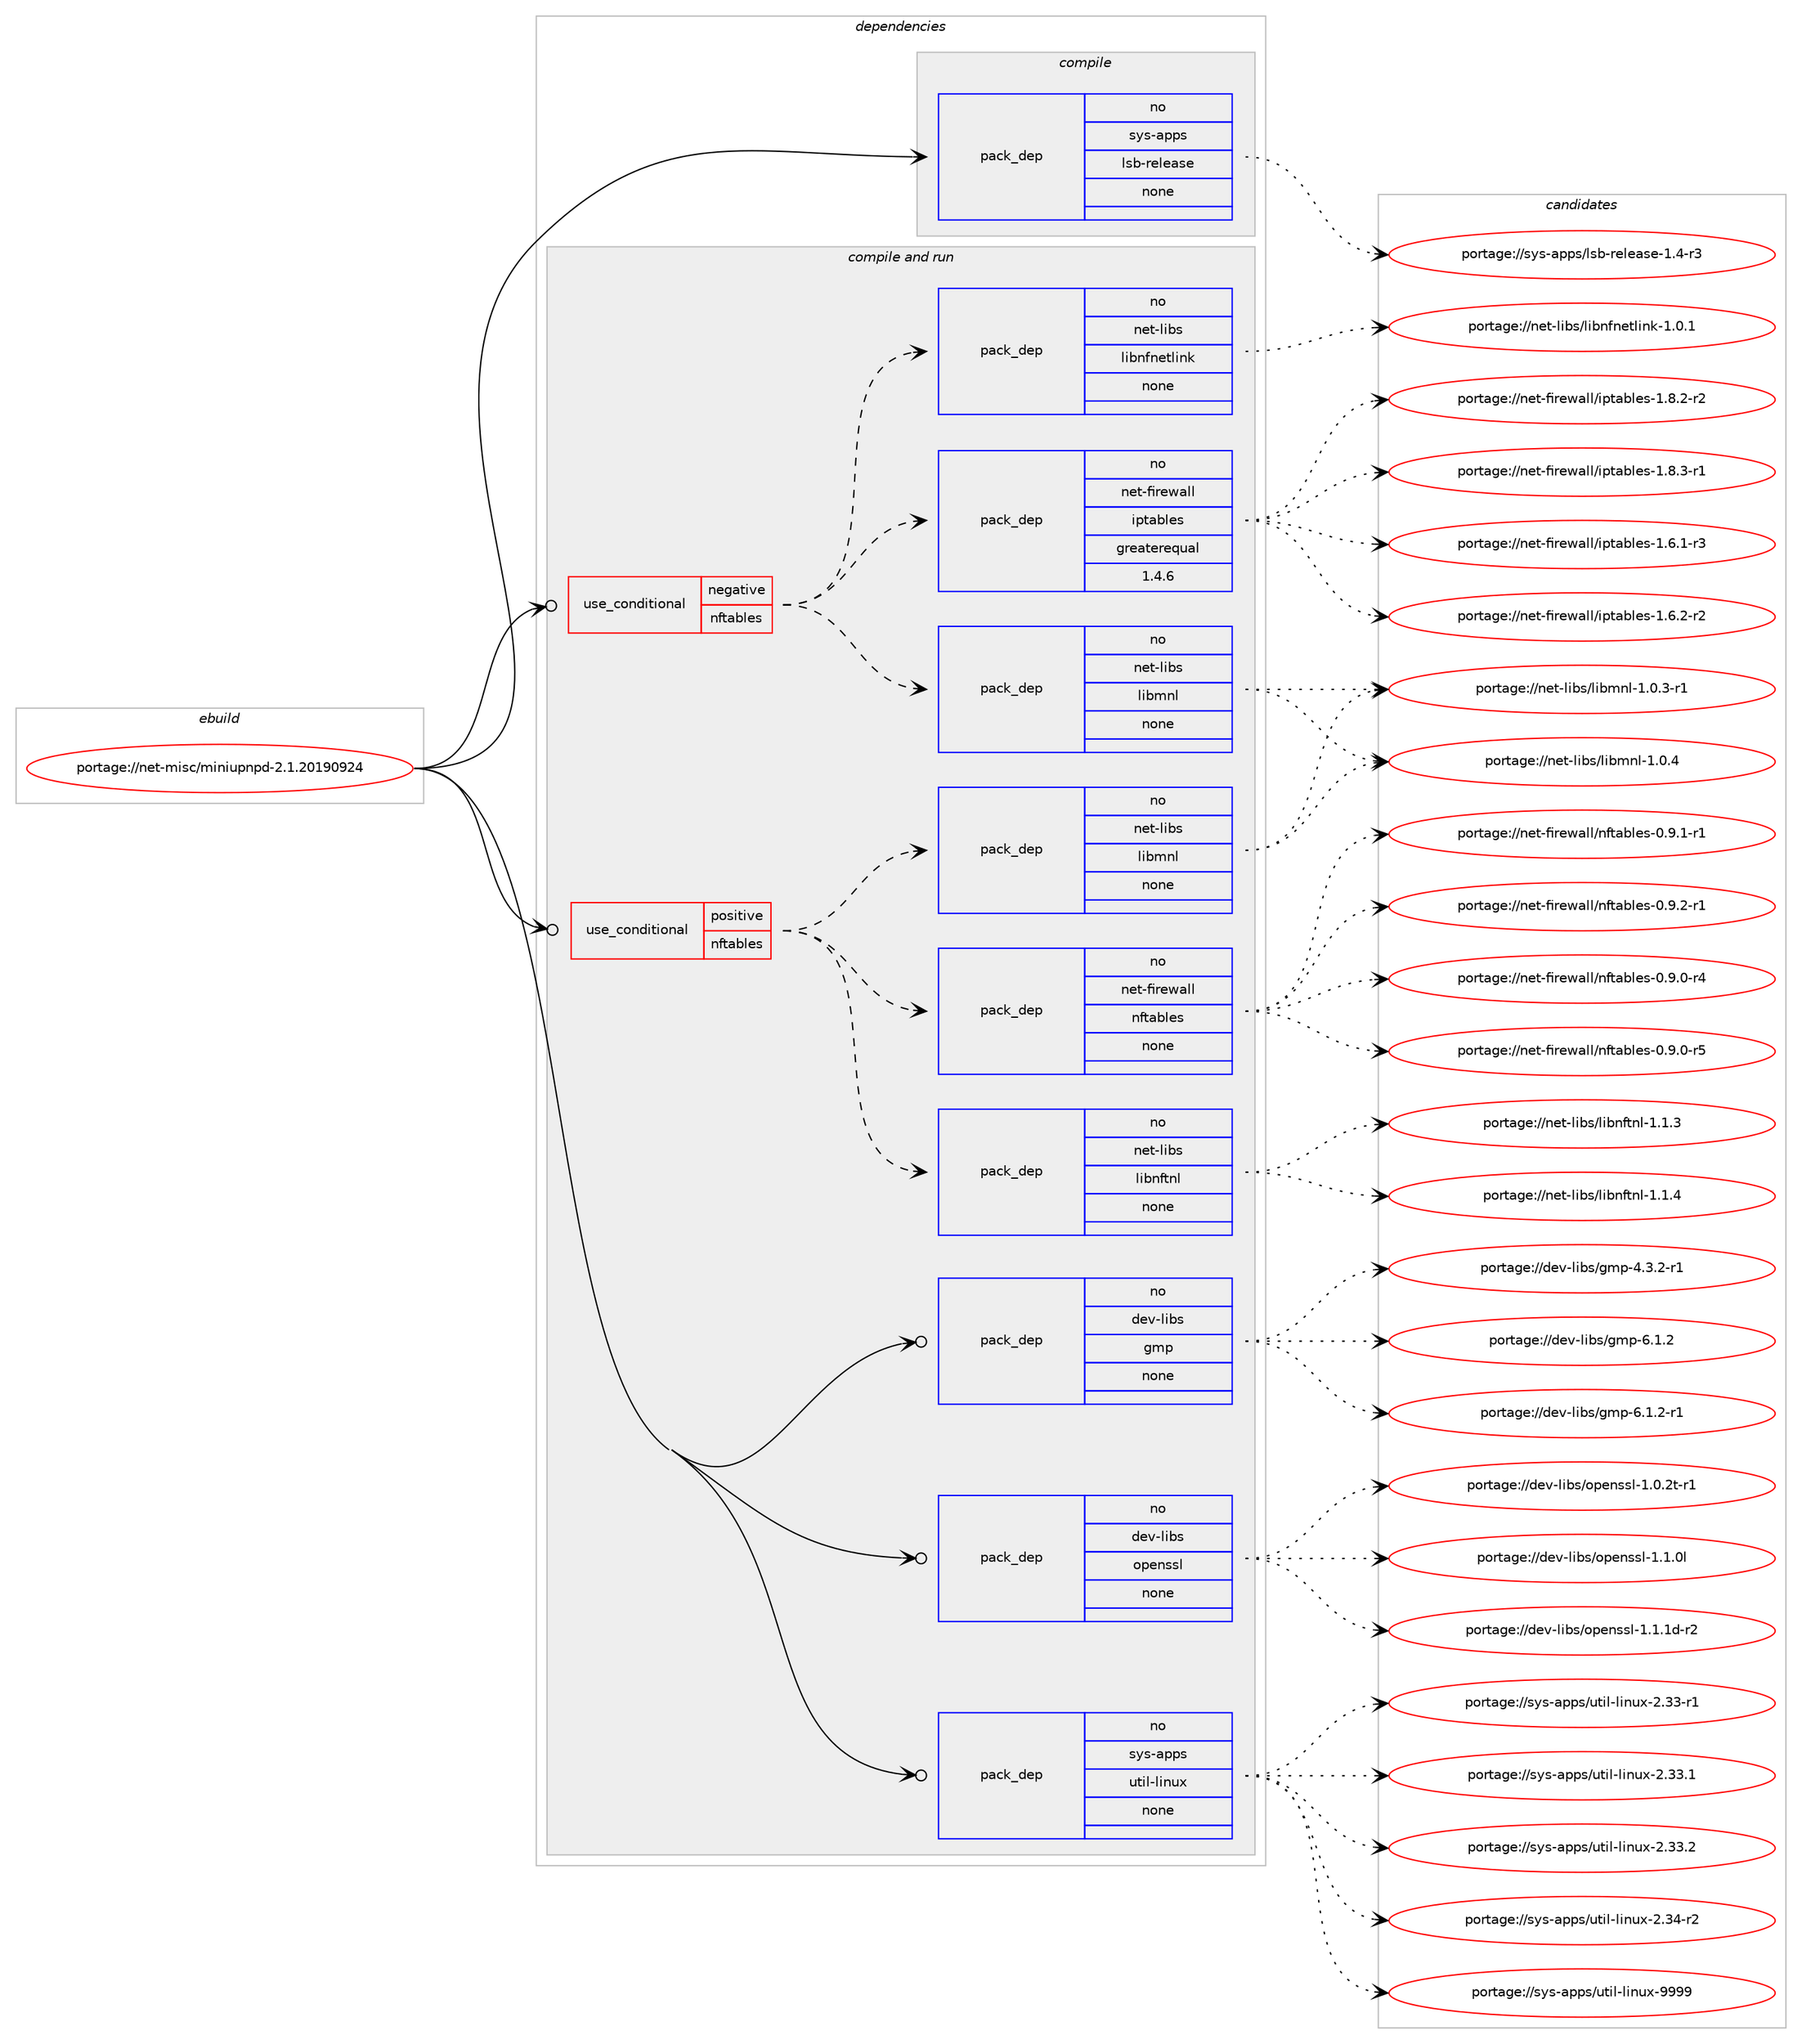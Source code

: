 digraph prolog {

# *************
# Graph options
# *************

newrank=true;
concentrate=true;
compound=true;
graph [rankdir=LR,fontname=Helvetica,fontsize=10,ranksep=1.5];#, ranksep=2.5, nodesep=0.2];
edge  [arrowhead=vee];
node  [fontname=Helvetica,fontsize=10];

# **********
# The ebuild
# **********

subgraph cluster_leftcol {
color=gray;
rank=same;
label=<<i>ebuild</i>>;
id [label="portage://net-misc/miniupnpd-2.1.20190924", color=red, width=4, href="../net-misc/miniupnpd-2.1.20190924.svg"];
}

# ****************
# The dependencies
# ****************

subgraph cluster_midcol {
color=gray;
label=<<i>dependencies</i>>;
subgraph cluster_compile {
fillcolor="#eeeeee";
style=filled;
label=<<i>compile</i>>;
subgraph pack269283 {
dependency367346 [label=<<TABLE BORDER="0" CELLBORDER="1" CELLSPACING="0" CELLPADDING="4" WIDTH="220"><TR><TD ROWSPAN="6" CELLPADDING="30">pack_dep</TD></TR><TR><TD WIDTH="110">no</TD></TR><TR><TD>sys-apps</TD></TR><TR><TD>lsb-release</TD></TR><TR><TD>none</TD></TR><TR><TD></TD></TR></TABLE>>, shape=none, color=blue];
}
id:e -> dependency367346:w [weight=20,style="solid",arrowhead="vee"];
}
subgraph cluster_compileandrun {
fillcolor="#eeeeee";
style=filled;
label=<<i>compile and run</i>>;
subgraph cond91948 {
dependency367347 [label=<<TABLE BORDER="0" CELLBORDER="1" CELLSPACING="0" CELLPADDING="4"><TR><TD ROWSPAN="3" CELLPADDING="10">use_conditional</TD></TR><TR><TD>negative</TD></TR><TR><TD>nftables</TD></TR></TABLE>>, shape=none, color=red];
subgraph pack269284 {
dependency367348 [label=<<TABLE BORDER="0" CELLBORDER="1" CELLSPACING="0" CELLPADDING="4" WIDTH="220"><TR><TD ROWSPAN="6" CELLPADDING="30">pack_dep</TD></TR><TR><TD WIDTH="110">no</TD></TR><TR><TD>net-firewall</TD></TR><TR><TD>iptables</TD></TR><TR><TD>greaterequal</TD></TR><TR><TD>1.4.6</TD></TR></TABLE>>, shape=none, color=blue];
}
dependency367347:e -> dependency367348:w [weight=20,style="dashed",arrowhead="vee"];
subgraph pack269285 {
dependency367349 [label=<<TABLE BORDER="0" CELLBORDER="1" CELLSPACING="0" CELLPADDING="4" WIDTH="220"><TR><TD ROWSPAN="6" CELLPADDING="30">pack_dep</TD></TR><TR><TD WIDTH="110">no</TD></TR><TR><TD>net-libs</TD></TR><TR><TD>libnfnetlink</TD></TR><TR><TD>none</TD></TR><TR><TD></TD></TR></TABLE>>, shape=none, color=blue];
}
dependency367347:e -> dependency367349:w [weight=20,style="dashed",arrowhead="vee"];
subgraph pack269286 {
dependency367350 [label=<<TABLE BORDER="0" CELLBORDER="1" CELLSPACING="0" CELLPADDING="4" WIDTH="220"><TR><TD ROWSPAN="6" CELLPADDING="30">pack_dep</TD></TR><TR><TD WIDTH="110">no</TD></TR><TR><TD>net-libs</TD></TR><TR><TD>libmnl</TD></TR><TR><TD>none</TD></TR><TR><TD></TD></TR></TABLE>>, shape=none, color=blue];
}
dependency367347:e -> dependency367350:w [weight=20,style="dashed",arrowhead="vee"];
}
id:e -> dependency367347:w [weight=20,style="solid",arrowhead="odotvee"];
subgraph cond91949 {
dependency367351 [label=<<TABLE BORDER="0" CELLBORDER="1" CELLSPACING="0" CELLPADDING="4"><TR><TD ROWSPAN="3" CELLPADDING="10">use_conditional</TD></TR><TR><TD>positive</TD></TR><TR><TD>nftables</TD></TR></TABLE>>, shape=none, color=red];
subgraph pack269287 {
dependency367352 [label=<<TABLE BORDER="0" CELLBORDER="1" CELLSPACING="0" CELLPADDING="4" WIDTH="220"><TR><TD ROWSPAN="6" CELLPADDING="30">pack_dep</TD></TR><TR><TD WIDTH="110">no</TD></TR><TR><TD>net-firewall</TD></TR><TR><TD>nftables</TD></TR><TR><TD>none</TD></TR><TR><TD></TD></TR></TABLE>>, shape=none, color=blue];
}
dependency367351:e -> dependency367352:w [weight=20,style="dashed",arrowhead="vee"];
subgraph pack269288 {
dependency367353 [label=<<TABLE BORDER="0" CELLBORDER="1" CELLSPACING="0" CELLPADDING="4" WIDTH="220"><TR><TD ROWSPAN="6" CELLPADDING="30">pack_dep</TD></TR><TR><TD WIDTH="110">no</TD></TR><TR><TD>net-libs</TD></TR><TR><TD>libnftnl</TD></TR><TR><TD>none</TD></TR><TR><TD></TD></TR></TABLE>>, shape=none, color=blue];
}
dependency367351:e -> dependency367353:w [weight=20,style="dashed",arrowhead="vee"];
subgraph pack269289 {
dependency367354 [label=<<TABLE BORDER="0" CELLBORDER="1" CELLSPACING="0" CELLPADDING="4" WIDTH="220"><TR><TD ROWSPAN="6" CELLPADDING="30">pack_dep</TD></TR><TR><TD WIDTH="110">no</TD></TR><TR><TD>net-libs</TD></TR><TR><TD>libmnl</TD></TR><TR><TD>none</TD></TR><TR><TD></TD></TR></TABLE>>, shape=none, color=blue];
}
dependency367351:e -> dependency367354:w [weight=20,style="dashed",arrowhead="vee"];
}
id:e -> dependency367351:w [weight=20,style="solid",arrowhead="odotvee"];
subgraph pack269290 {
dependency367355 [label=<<TABLE BORDER="0" CELLBORDER="1" CELLSPACING="0" CELLPADDING="4" WIDTH="220"><TR><TD ROWSPAN="6" CELLPADDING="30">pack_dep</TD></TR><TR><TD WIDTH="110">no</TD></TR><TR><TD>dev-libs</TD></TR><TR><TD>gmp</TD></TR><TR><TD>none</TD></TR><TR><TD></TD></TR></TABLE>>, shape=none, color=blue];
}
id:e -> dependency367355:w [weight=20,style="solid",arrowhead="odotvee"];
subgraph pack269291 {
dependency367356 [label=<<TABLE BORDER="0" CELLBORDER="1" CELLSPACING="0" CELLPADDING="4" WIDTH="220"><TR><TD ROWSPAN="6" CELLPADDING="30">pack_dep</TD></TR><TR><TD WIDTH="110">no</TD></TR><TR><TD>dev-libs</TD></TR><TR><TD>openssl</TD></TR><TR><TD>none</TD></TR><TR><TD></TD></TR></TABLE>>, shape=none, color=blue];
}
id:e -> dependency367356:w [weight=20,style="solid",arrowhead="odotvee"];
subgraph pack269292 {
dependency367357 [label=<<TABLE BORDER="0" CELLBORDER="1" CELLSPACING="0" CELLPADDING="4" WIDTH="220"><TR><TD ROWSPAN="6" CELLPADDING="30">pack_dep</TD></TR><TR><TD WIDTH="110">no</TD></TR><TR><TD>sys-apps</TD></TR><TR><TD>util-linux</TD></TR><TR><TD>none</TD></TR><TR><TD></TD></TR></TABLE>>, shape=none, color=blue];
}
id:e -> dependency367357:w [weight=20,style="solid",arrowhead="odotvee"];
}
subgraph cluster_run {
fillcolor="#eeeeee";
style=filled;
label=<<i>run</i>>;
}
}

# **************
# The candidates
# **************

subgraph cluster_choices {
rank=same;
color=gray;
label=<<i>candidates</i>>;

subgraph choice269283 {
color=black;
nodesep=1;
choiceportage115121115459711211211547108115984511410110810197115101454946524511451 [label="portage://sys-apps/lsb-release-1.4-r3", color=red, width=4,href="../sys-apps/lsb-release-1.4-r3.svg"];
dependency367346:e -> choiceportage115121115459711211211547108115984511410110810197115101454946524511451:w [style=dotted,weight="100"];
}
subgraph choice269284 {
color=black;
nodesep=1;
choiceportage11010111645102105114101119971081084710511211697981081011154549465446494511451 [label="portage://net-firewall/iptables-1.6.1-r3", color=red, width=4,href="../net-firewall/iptables-1.6.1-r3.svg"];
choiceportage11010111645102105114101119971081084710511211697981081011154549465446504511450 [label="portage://net-firewall/iptables-1.6.2-r2", color=red, width=4,href="../net-firewall/iptables-1.6.2-r2.svg"];
choiceportage11010111645102105114101119971081084710511211697981081011154549465646504511450 [label="portage://net-firewall/iptables-1.8.2-r2", color=red, width=4,href="../net-firewall/iptables-1.8.2-r2.svg"];
choiceportage11010111645102105114101119971081084710511211697981081011154549465646514511449 [label="portage://net-firewall/iptables-1.8.3-r1", color=red, width=4,href="../net-firewall/iptables-1.8.3-r1.svg"];
dependency367348:e -> choiceportage11010111645102105114101119971081084710511211697981081011154549465446494511451:w [style=dotted,weight="100"];
dependency367348:e -> choiceportage11010111645102105114101119971081084710511211697981081011154549465446504511450:w [style=dotted,weight="100"];
dependency367348:e -> choiceportage11010111645102105114101119971081084710511211697981081011154549465646504511450:w [style=dotted,weight="100"];
dependency367348:e -> choiceportage11010111645102105114101119971081084710511211697981081011154549465646514511449:w [style=dotted,weight="100"];
}
subgraph choice269285 {
color=black;
nodesep=1;
choiceportage11010111645108105981154710810598110102110101116108105110107454946484649 [label="portage://net-libs/libnfnetlink-1.0.1", color=red, width=4,href="../net-libs/libnfnetlink-1.0.1.svg"];
dependency367349:e -> choiceportage11010111645108105981154710810598110102110101116108105110107454946484649:w [style=dotted,weight="100"];
}
subgraph choice269286 {
color=black;
nodesep=1;
choiceportage110101116451081059811547108105981091101084549464846514511449 [label="portage://net-libs/libmnl-1.0.3-r1", color=red, width=4,href="../net-libs/libmnl-1.0.3-r1.svg"];
choiceportage11010111645108105981154710810598109110108454946484652 [label="portage://net-libs/libmnl-1.0.4", color=red, width=4,href="../net-libs/libmnl-1.0.4.svg"];
dependency367350:e -> choiceportage110101116451081059811547108105981091101084549464846514511449:w [style=dotted,weight="100"];
dependency367350:e -> choiceportage11010111645108105981154710810598109110108454946484652:w [style=dotted,weight="100"];
}
subgraph choice269287 {
color=black;
nodesep=1;
choiceportage11010111645102105114101119971081084711010211697981081011154548465746484511452 [label="portage://net-firewall/nftables-0.9.0-r4", color=red, width=4,href="../net-firewall/nftables-0.9.0-r4.svg"];
choiceportage11010111645102105114101119971081084711010211697981081011154548465746484511453 [label="portage://net-firewall/nftables-0.9.0-r5", color=red, width=4,href="../net-firewall/nftables-0.9.0-r5.svg"];
choiceportage11010111645102105114101119971081084711010211697981081011154548465746494511449 [label="portage://net-firewall/nftables-0.9.1-r1", color=red, width=4,href="../net-firewall/nftables-0.9.1-r1.svg"];
choiceportage11010111645102105114101119971081084711010211697981081011154548465746504511449 [label="portage://net-firewall/nftables-0.9.2-r1", color=red, width=4,href="../net-firewall/nftables-0.9.2-r1.svg"];
dependency367352:e -> choiceportage11010111645102105114101119971081084711010211697981081011154548465746484511452:w [style=dotted,weight="100"];
dependency367352:e -> choiceportage11010111645102105114101119971081084711010211697981081011154548465746484511453:w [style=dotted,weight="100"];
dependency367352:e -> choiceportage11010111645102105114101119971081084711010211697981081011154548465746494511449:w [style=dotted,weight="100"];
dependency367352:e -> choiceportage11010111645102105114101119971081084711010211697981081011154548465746504511449:w [style=dotted,weight="100"];
}
subgraph choice269288 {
color=black;
nodesep=1;
choiceportage11010111645108105981154710810598110102116110108454946494651 [label="portage://net-libs/libnftnl-1.1.3", color=red, width=4,href="../net-libs/libnftnl-1.1.3.svg"];
choiceportage11010111645108105981154710810598110102116110108454946494652 [label="portage://net-libs/libnftnl-1.1.4", color=red, width=4,href="../net-libs/libnftnl-1.1.4.svg"];
dependency367353:e -> choiceportage11010111645108105981154710810598110102116110108454946494651:w [style=dotted,weight="100"];
dependency367353:e -> choiceportage11010111645108105981154710810598110102116110108454946494652:w [style=dotted,weight="100"];
}
subgraph choice269289 {
color=black;
nodesep=1;
choiceportage110101116451081059811547108105981091101084549464846514511449 [label="portage://net-libs/libmnl-1.0.3-r1", color=red, width=4,href="../net-libs/libmnl-1.0.3-r1.svg"];
choiceportage11010111645108105981154710810598109110108454946484652 [label="portage://net-libs/libmnl-1.0.4", color=red, width=4,href="../net-libs/libmnl-1.0.4.svg"];
dependency367354:e -> choiceportage110101116451081059811547108105981091101084549464846514511449:w [style=dotted,weight="100"];
dependency367354:e -> choiceportage11010111645108105981154710810598109110108454946484652:w [style=dotted,weight="100"];
}
subgraph choice269290 {
color=black;
nodesep=1;
choiceportage1001011184510810598115471031091124552465146504511449 [label="portage://dev-libs/gmp-4.3.2-r1", color=red, width=4,href="../dev-libs/gmp-4.3.2-r1.svg"];
choiceportage100101118451081059811547103109112455446494650 [label="portage://dev-libs/gmp-6.1.2", color=red, width=4,href="../dev-libs/gmp-6.1.2.svg"];
choiceportage1001011184510810598115471031091124554464946504511449 [label="portage://dev-libs/gmp-6.1.2-r1", color=red, width=4,href="../dev-libs/gmp-6.1.2-r1.svg"];
dependency367355:e -> choiceportage1001011184510810598115471031091124552465146504511449:w [style=dotted,weight="100"];
dependency367355:e -> choiceportage100101118451081059811547103109112455446494650:w [style=dotted,weight="100"];
dependency367355:e -> choiceportage1001011184510810598115471031091124554464946504511449:w [style=dotted,weight="100"];
}
subgraph choice269291 {
color=black;
nodesep=1;
choiceportage1001011184510810598115471111121011101151151084549464846501164511449 [label="portage://dev-libs/openssl-1.0.2t-r1", color=red, width=4,href="../dev-libs/openssl-1.0.2t-r1.svg"];
choiceportage100101118451081059811547111112101110115115108454946494648108 [label="portage://dev-libs/openssl-1.1.0l", color=red, width=4,href="../dev-libs/openssl-1.1.0l.svg"];
choiceportage1001011184510810598115471111121011101151151084549464946491004511450 [label="portage://dev-libs/openssl-1.1.1d-r2", color=red, width=4,href="../dev-libs/openssl-1.1.1d-r2.svg"];
dependency367356:e -> choiceportage1001011184510810598115471111121011101151151084549464846501164511449:w [style=dotted,weight="100"];
dependency367356:e -> choiceportage100101118451081059811547111112101110115115108454946494648108:w [style=dotted,weight="100"];
dependency367356:e -> choiceportage1001011184510810598115471111121011101151151084549464946491004511450:w [style=dotted,weight="100"];
}
subgraph choice269292 {
color=black;
nodesep=1;
choiceportage1151211154597112112115471171161051084510810511011712045504651514511449 [label="portage://sys-apps/util-linux-2.33-r1", color=red, width=4,href="../sys-apps/util-linux-2.33-r1.svg"];
choiceportage1151211154597112112115471171161051084510810511011712045504651514649 [label="portage://sys-apps/util-linux-2.33.1", color=red, width=4,href="../sys-apps/util-linux-2.33.1.svg"];
choiceportage1151211154597112112115471171161051084510810511011712045504651514650 [label="portage://sys-apps/util-linux-2.33.2", color=red, width=4,href="../sys-apps/util-linux-2.33.2.svg"];
choiceportage1151211154597112112115471171161051084510810511011712045504651524511450 [label="portage://sys-apps/util-linux-2.34-r2", color=red, width=4,href="../sys-apps/util-linux-2.34-r2.svg"];
choiceportage115121115459711211211547117116105108451081051101171204557575757 [label="portage://sys-apps/util-linux-9999", color=red, width=4,href="../sys-apps/util-linux-9999.svg"];
dependency367357:e -> choiceportage1151211154597112112115471171161051084510810511011712045504651514511449:w [style=dotted,weight="100"];
dependency367357:e -> choiceportage1151211154597112112115471171161051084510810511011712045504651514649:w [style=dotted,weight="100"];
dependency367357:e -> choiceportage1151211154597112112115471171161051084510810511011712045504651514650:w [style=dotted,weight="100"];
dependency367357:e -> choiceportage1151211154597112112115471171161051084510810511011712045504651524511450:w [style=dotted,weight="100"];
dependency367357:e -> choiceportage115121115459711211211547117116105108451081051101171204557575757:w [style=dotted,weight="100"];
}
}

}
